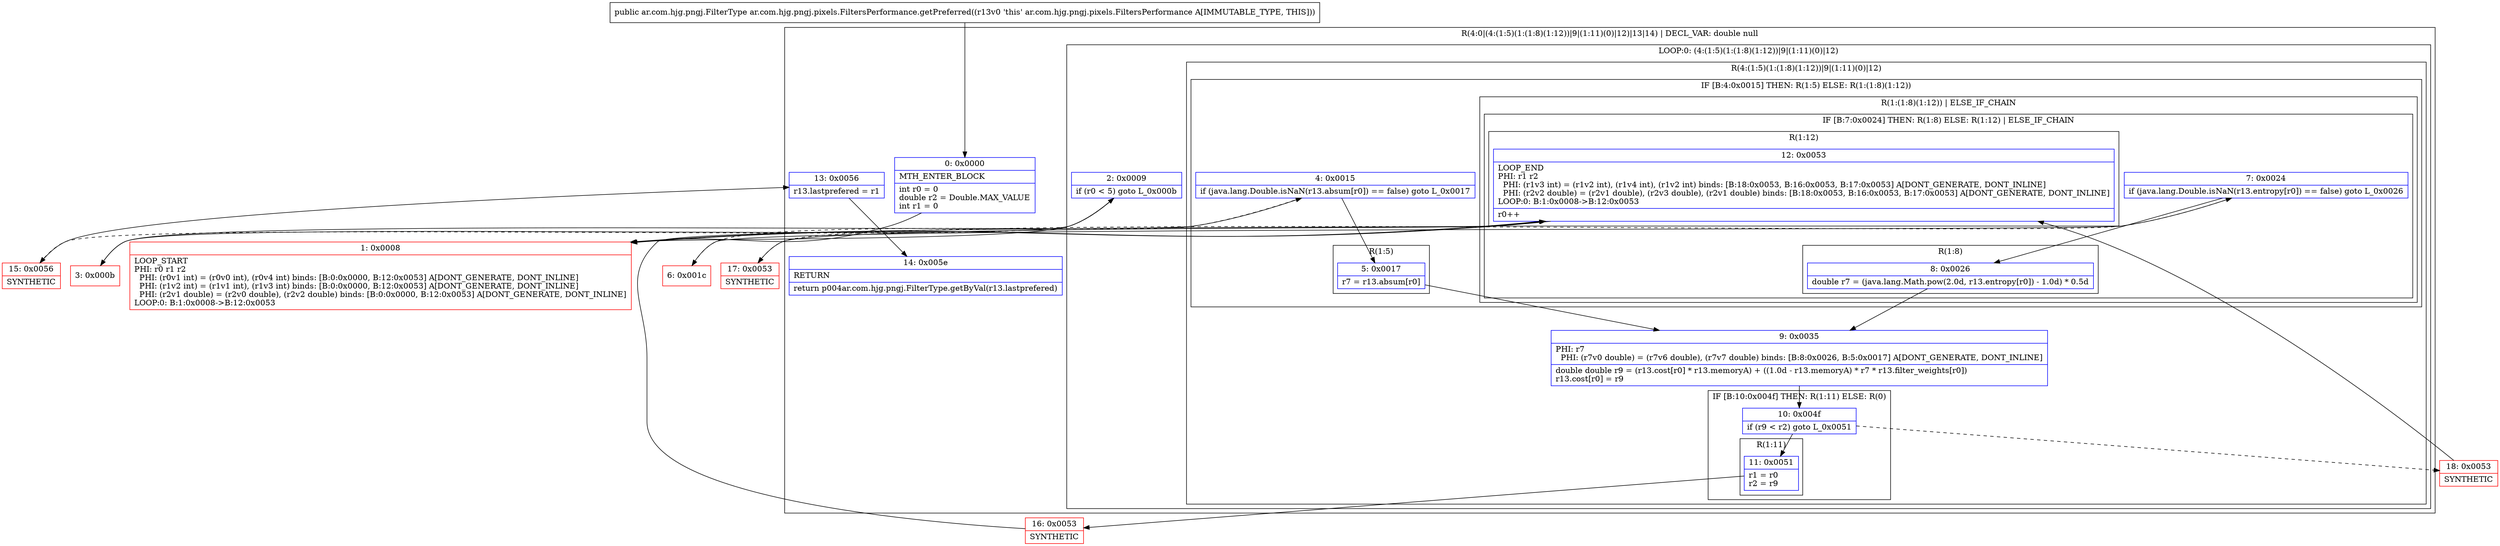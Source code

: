 digraph "CFG forar.com.hjg.pngj.pixels.FiltersPerformance.getPreferred()Lar\/com\/hjg\/pngj\/FilterType;" {
subgraph cluster_Region_88227715 {
label = "R(4:0|(4:(1:5)(1:(1:8)(1:12))|9|(1:11)(0)|12)|13|14) | DECL_VAR: double null\l";
node [shape=record,color=blue];
Node_0 [shape=record,label="{0\:\ 0x0000|MTH_ENTER_BLOCK\l|int r0 = 0\ldouble r2 = Double.MAX_VALUE\lint r1 = 0\l}"];
subgraph cluster_LoopRegion_1091749180 {
label = "LOOP:0: (4:(1:5)(1:(1:8)(1:12))|9|(1:11)(0)|12)";
node [shape=record,color=blue];
Node_2 [shape=record,label="{2\:\ 0x0009|if (r0 \< 5) goto L_0x000b\l}"];
subgraph cluster_Region_990582058 {
label = "R(4:(1:5)(1:(1:8)(1:12))|9|(1:11)(0)|12)";
node [shape=record,color=blue];
subgraph cluster_IfRegion_790731759 {
label = "IF [B:4:0x0015] THEN: R(1:5) ELSE: R(1:(1:8)(1:12))";
node [shape=record,color=blue];
Node_4 [shape=record,label="{4\:\ 0x0015|if (java.lang.Double.isNaN(r13.absum[r0]) == false) goto L_0x0017\l}"];
subgraph cluster_Region_2018344978 {
label = "R(1:5)";
node [shape=record,color=blue];
Node_5 [shape=record,label="{5\:\ 0x0017|r7 = r13.absum[r0]\l}"];
}
subgraph cluster_Region_494666415 {
label = "R(1:(1:8)(1:12)) | ELSE_IF_CHAIN\l";
node [shape=record,color=blue];
subgraph cluster_IfRegion_1674665457 {
label = "IF [B:7:0x0024] THEN: R(1:8) ELSE: R(1:12) | ELSE_IF_CHAIN\l";
node [shape=record,color=blue];
Node_7 [shape=record,label="{7\:\ 0x0024|if (java.lang.Double.isNaN(r13.entropy[r0]) == false) goto L_0x0026\l}"];
subgraph cluster_Region_9484004 {
label = "R(1:8)";
node [shape=record,color=blue];
Node_8 [shape=record,label="{8\:\ 0x0026|double r7 = (java.lang.Math.pow(2.0d, r13.entropy[r0]) \- 1.0d) * 0.5d\l}"];
}
subgraph cluster_Region_1324002751 {
label = "R(1:12)";
node [shape=record,color=blue];
Node_12 [shape=record,label="{12\:\ 0x0053|LOOP_END\lPHI: r1 r2 \l  PHI: (r1v3 int) = (r1v2 int), (r1v4 int), (r1v2 int) binds: [B:18:0x0053, B:16:0x0053, B:17:0x0053] A[DONT_GENERATE, DONT_INLINE]\l  PHI: (r2v2 double) = (r2v1 double), (r2v3 double), (r2v1 double) binds: [B:18:0x0053, B:16:0x0053, B:17:0x0053] A[DONT_GENERATE, DONT_INLINE]\lLOOP:0: B:1:0x0008\-\>B:12:0x0053\l|r0++\l}"];
}
}
}
}
Node_9 [shape=record,label="{9\:\ 0x0035|PHI: r7 \l  PHI: (r7v0 double) = (r7v6 double), (r7v7 double) binds: [B:8:0x0026, B:5:0x0017] A[DONT_GENERATE, DONT_INLINE]\l|double double r9 = (r13.cost[r0] * r13.memoryA) + ((1.0d \- r13.memoryA) * r7 * r13.filter_weights[r0])\lr13.cost[r0] = r9\l}"];
subgraph cluster_IfRegion_924119697 {
label = "IF [B:10:0x004f] THEN: R(1:11) ELSE: R(0)";
node [shape=record,color=blue];
Node_10 [shape=record,label="{10\:\ 0x004f|if (r9 \< r2) goto L_0x0051\l}"];
subgraph cluster_Region_592296954 {
label = "R(1:11)";
node [shape=record,color=blue];
Node_11 [shape=record,label="{11\:\ 0x0051|r1 = r0\lr2 = r9\l}"];
}
subgraph cluster_Region_1253932015 {
label = "R(0)";
node [shape=record,color=blue];
}
}
Node_12 [shape=record,label="{12\:\ 0x0053|LOOP_END\lPHI: r1 r2 \l  PHI: (r1v3 int) = (r1v2 int), (r1v4 int), (r1v2 int) binds: [B:18:0x0053, B:16:0x0053, B:17:0x0053] A[DONT_GENERATE, DONT_INLINE]\l  PHI: (r2v2 double) = (r2v1 double), (r2v3 double), (r2v1 double) binds: [B:18:0x0053, B:16:0x0053, B:17:0x0053] A[DONT_GENERATE, DONT_INLINE]\lLOOP:0: B:1:0x0008\-\>B:12:0x0053\l|r0++\l}"];
}
}
Node_13 [shape=record,label="{13\:\ 0x0056|r13.lastprefered = r1\l}"];
Node_14 [shape=record,label="{14\:\ 0x005e|RETURN\l|return p004ar.com.hjg.pngj.FilterType.getByVal(r13.lastprefered)\l}"];
}
Node_1 [shape=record,color=red,label="{1\:\ 0x0008|LOOP_START\lPHI: r0 r1 r2 \l  PHI: (r0v1 int) = (r0v0 int), (r0v4 int) binds: [B:0:0x0000, B:12:0x0053] A[DONT_GENERATE, DONT_INLINE]\l  PHI: (r1v2 int) = (r1v1 int), (r1v3 int) binds: [B:0:0x0000, B:12:0x0053] A[DONT_GENERATE, DONT_INLINE]\l  PHI: (r2v1 double) = (r2v0 double), (r2v2 double) binds: [B:0:0x0000, B:12:0x0053] A[DONT_GENERATE, DONT_INLINE]\lLOOP:0: B:1:0x0008\-\>B:12:0x0053\l}"];
Node_3 [shape=record,color=red,label="{3\:\ 0x000b}"];
Node_6 [shape=record,color=red,label="{6\:\ 0x001c}"];
Node_15 [shape=record,color=red,label="{15\:\ 0x0056|SYNTHETIC\l}"];
Node_16 [shape=record,color=red,label="{16\:\ 0x0053|SYNTHETIC\l}"];
Node_17 [shape=record,color=red,label="{17\:\ 0x0053|SYNTHETIC\l}"];
Node_18 [shape=record,color=red,label="{18\:\ 0x0053|SYNTHETIC\l}"];
MethodNode[shape=record,label="{public ar.com.hjg.pngj.FilterType ar.com.hjg.pngj.pixels.FiltersPerformance.getPreferred((r13v0 'this' ar.com.hjg.pngj.pixels.FiltersPerformance A[IMMUTABLE_TYPE, THIS])) }"];
MethodNode -> Node_0;
Node_0 -> Node_1;
Node_2 -> Node_3;
Node_2 -> Node_15[style=dashed];
Node_4 -> Node_5;
Node_4 -> Node_6[style=dashed];
Node_5 -> Node_9;
Node_7 -> Node_8;
Node_7 -> Node_17[style=dashed];
Node_8 -> Node_9;
Node_12 -> Node_1;
Node_9 -> Node_10;
Node_10 -> Node_11;
Node_10 -> Node_18[style=dashed];
Node_11 -> Node_16;
Node_12 -> Node_1;
Node_13 -> Node_14;
Node_1 -> Node_2;
Node_3 -> Node_4;
Node_6 -> Node_7;
Node_15 -> Node_13;
Node_16 -> Node_12;
Node_17 -> Node_12;
Node_18 -> Node_12;
}


